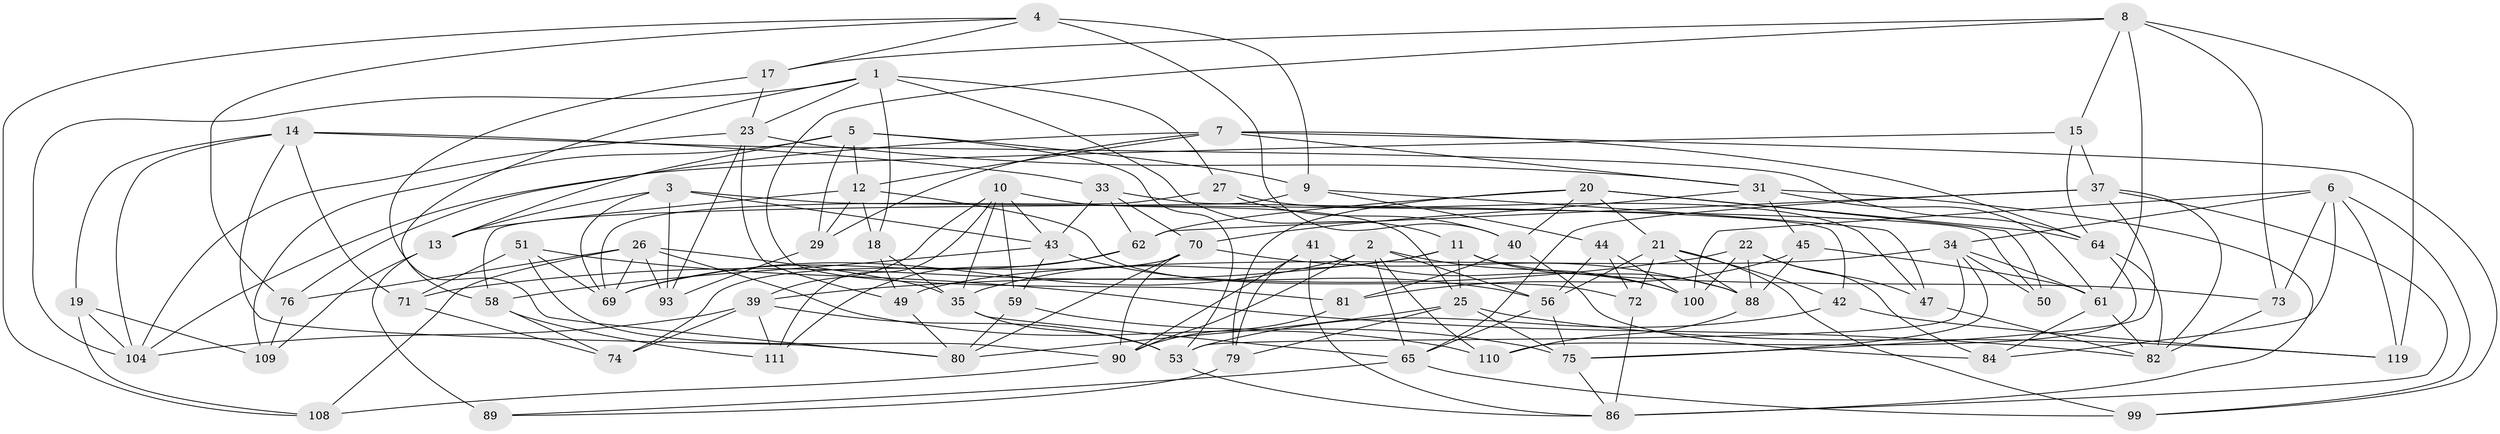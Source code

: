 // Generated by graph-tools (version 1.1) at 2025/52/02/27/25 19:52:33]
// undirected, 76 vertices, 191 edges
graph export_dot {
graph [start="1"]
  node [color=gray90,style=filled];
  1 [super="+87"];
  2 [super="+121"];
  3 [super="+118"];
  4 [super="+28"];
  5 [super="+16"];
  6 [super="+117"];
  7 [super="+30"];
  8 [super="+107"];
  9 [super="+46"];
  10 [super="+48"];
  11 [super="+68"];
  12 [super="+24"];
  13 [super="+91"];
  14 [super="+55"];
  15;
  17;
  18;
  19;
  20 [super="+36"];
  21 [super="+32"];
  22 [super="+54"];
  23 [super="+66"];
  25 [super="+77"];
  26 [super="+114"];
  27;
  29;
  31 [super="+38"];
  33 [super="+67"];
  34 [super="+57"];
  35 [super="+52"];
  37 [super="+92"];
  39 [super="+63"];
  40 [super="+97"];
  41;
  42;
  43 [super="+116"];
  44;
  45;
  47;
  49;
  50;
  51;
  53 [super="+101"];
  56 [super="+60"];
  58 [super="+103"];
  59;
  61 [super="+98"];
  62 [super="+112"];
  64 [super="+78"];
  65 [super="+83"];
  69 [super="+113"];
  70 [super="+106"];
  71;
  72;
  73;
  74;
  75 [super="+96"];
  76;
  79;
  80 [super="+85"];
  81;
  82 [super="+102"];
  84;
  86 [super="+94"];
  88 [super="+115"];
  89;
  90 [super="+95"];
  93;
  99;
  100 [super="+120"];
  104 [super="+105"];
  108;
  109;
  110;
  111;
  119;
  1 -- 23;
  1 -- 11;
  1 -- 104;
  1 -- 18;
  1 -- 27;
  1 -- 58;
  2 -- 110;
  2 -- 56;
  2 -- 65;
  2 -- 69;
  2 -- 100;
  2 -- 90;
  3 -- 50 [weight=2];
  3 -- 69;
  3 -- 93;
  3 -- 43;
  3 -- 13;
  4 -- 108;
  4 -- 40 [weight=2];
  4 -- 17;
  4 -- 76;
  4 -- 9;
  5 -- 13;
  5 -- 109;
  5 -- 29;
  5 -- 53;
  5 -- 12;
  5 -- 9;
  6 -- 73;
  6 -- 34;
  6 -- 84;
  6 -- 99;
  6 -- 100;
  6 -- 119;
  7 -- 12;
  7 -- 29;
  7 -- 99;
  7 -- 76;
  7 -- 31;
  7 -- 64;
  8 -- 81;
  8 -- 119;
  8 -- 73;
  8 -- 17;
  8 -- 15;
  8 -- 61;
  9 -- 58 [weight=2];
  9 -- 44;
  9 -- 47;
  10 -- 111;
  10 -- 43;
  10 -- 35;
  10 -- 25;
  10 -- 59;
  10 -- 39;
  11 -- 25;
  11 -- 88;
  11 -- 73;
  11 -- 71;
  11 -- 35;
  12 -- 29;
  12 -- 72;
  12 -- 18;
  12 -- 13;
  13 -- 89 [weight=2];
  13 -- 109;
  14 -- 33;
  14 -- 19;
  14 -- 80;
  14 -- 104;
  14 -- 71;
  14 -- 64;
  15 -- 64;
  15 -- 104;
  15 -- 37;
  17 -- 80;
  17 -- 23;
  18 -- 35;
  18 -- 49;
  19 -- 104;
  19 -- 109;
  19 -- 108;
  20 -- 21;
  20 -- 40;
  20 -- 62;
  20 -- 64;
  20 -- 50;
  20 -- 79;
  21 -- 42;
  21 -- 72;
  21 -- 88;
  21 -- 56;
  21 -- 99;
  22 -- 84;
  22 -- 100 [weight=2];
  22 -- 39;
  22 -- 88;
  22 -- 47;
  23 -- 93;
  23 -- 104;
  23 -- 49;
  23 -- 31;
  25 -- 119;
  25 -- 79;
  25 -- 75;
  25 -- 80;
  26 -- 108;
  26 -- 93;
  26 -- 76;
  26 -- 35;
  26 -- 69;
  26 -- 110;
  27 -- 47;
  27 -- 69;
  27 -- 40;
  29 -- 93;
  31 -- 70;
  31 -- 45;
  31 -- 61;
  31 -- 86;
  33 -- 62 [weight=2];
  33 -- 42;
  33 -- 43;
  33 -- 70;
  34 -- 49;
  34 -- 50;
  34 -- 53;
  34 -- 61;
  34 -- 75;
  35 -- 65;
  35 -- 53;
  37 -- 86;
  37 -- 75;
  37 -- 62;
  37 -- 82;
  37 -- 65;
  39 -- 111;
  39 -- 74;
  39 -- 104;
  39 -- 53;
  40 -- 84;
  40 -- 81;
  41 -- 86;
  41 -- 79;
  41 -- 90;
  41 -- 100;
  42 -- 119;
  42 -- 53;
  43 -- 56;
  43 -- 59;
  43 -- 58;
  44 -- 72;
  44 -- 100;
  44 -- 56;
  45 -- 81;
  45 -- 61;
  45 -- 88;
  47 -- 82;
  49 -- 80;
  51 -- 90;
  51 -- 71;
  51 -- 69;
  51 -- 82;
  53 -- 86;
  56 -- 65;
  56 -- 75;
  58 -- 111;
  58 -- 74;
  59 -- 80;
  59 -- 75;
  61 -- 84;
  61 -- 82;
  62 -- 111;
  62 -- 69;
  64 -- 110;
  64 -- 82;
  65 -- 89;
  65 -- 99;
  70 -- 80;
  70 -- 74;
  70 -- 88;
  70 -- 90;
  71 -- 74;
  72 -- 86;
  73 -- 82;
  75 -- 86;
  76 -- 109;
  79 -- 89;
  81 -- 90;
  88 -- 110;
  90 -- 108;
}
